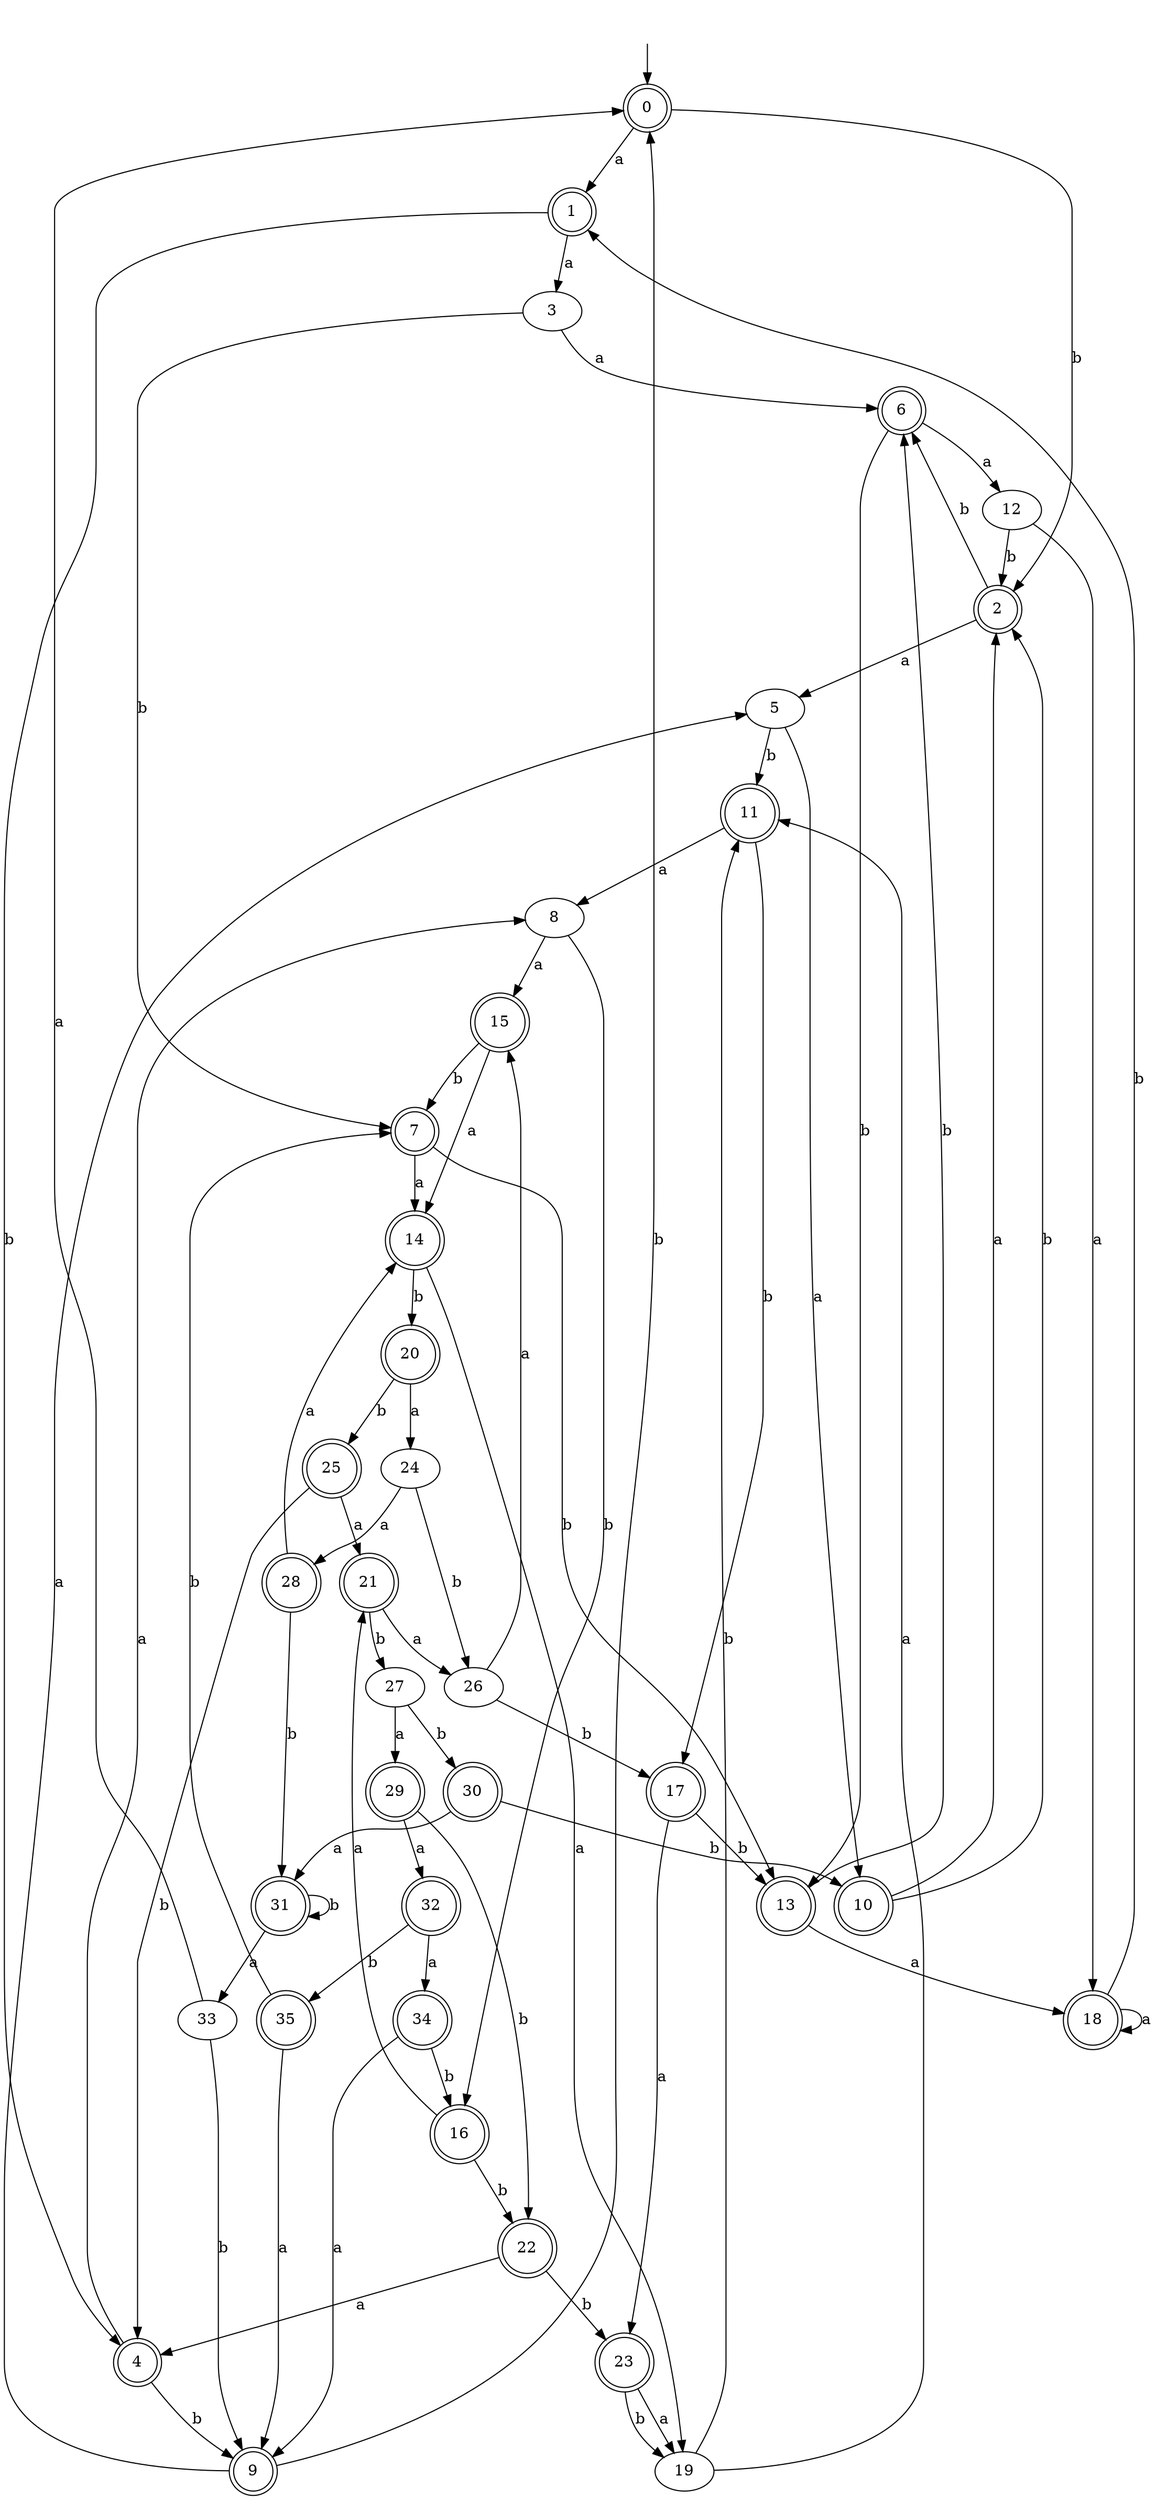 digraph RandomDFA {
  __start0 [label="", shape=none];
  __start0 -> 0 [label=""];
  0 [shape=circle] [shape=doublecircle]
  0 -> 1 [label="a"]
  0 -> 2 [label="b"]
  1 [shape=doublecircle]
  1 -> 3 [label="a"]
  1 -> 4 [label="b"]
  2 [shape=doublecircle]
  2 -> 5 [label="a"]
  2 -> 6 [label="b"]
  3
  3 -> 6 [label="a"]
  3 -> 7 [label="b"]
  4 [shape=doublecircle]
  4 -> 8 [label="a"]
  4 -> 9 [label="b"]
  5
  5 -> 10 [label="a"]
  5 -> 11 [label="b"]
  6 [shape=doublecircle]
  6 -> 12 [label="a"]
  6 -> 13 [label="b"]
  7 [shape=doublecircle]
  7 -> 14 [label="a"]
  7 -> 13 [label="b"]
  8
  8 -> 15 [label="a"]
  8 -> 16 [label="b"]
  9 [shape=doublecircle]
  9 -> 5 [label="a"]
  9 -> 0 [label="b"]
  10 [shape=doublecircle]
  10 -> 2 [label="a"]
  10 -> 2 [label="b"]
  11 [shape=doublecircle]
  11 -> 8 [label="a"]
  11 -> 17 [label="b"]
  12
  12 -> 18 [label="a"]
  12 -> 2 [label="b"]
  13 [shape=doublecircle]
  13 -> 18 [label="a"]
  13 -> 6 [label="b"]
  14 [shape=doublecircle]
  14 -> 19 [label="a"]
  14 -> 20 [label="b"]
  15 [shape=doublecircle]
  15 -> 14 [label="a"]
  15 -> 7 [label="b"]
  16 [shape=doublecircle]
  16 -> 21 [label="a"]
  16 -> 22 [label="b"]
  17 [shape=doublecircle]
  17 -> 23 [label="a"]
  17 -> 13 [label="b"]
  18 [shape=doublecircle]
  18 -> 18 [label="a"]
  18 -> 1 [label="b"]
  19
  19 -> 11 [label="a"]
  19 -> 11 [label="b"]
  20 [shape=doublecircle]
  20 -> 24 [label="a"]
  20 -> 25 [label="b"]
  21 [shape=doublecircle]
  21 -> 26 [label="a"]
  21 -> 27 [label="b"]
  22 [shape=doublecircle]
  22 -> 4 [label="a"]
  22 -> 23 [label="b"]
  23 [shape=doublecircle]
  23 -> 19 [label="a"]
  23 -> 19 [label="b"]
  24
  24 -> 28 [label="a"]
  24 -> 26 [label="b"]
  25 [shape=doublecircle]
  25 -> 21 [label="a"]
  25 -> 4 [label="b"]
  26
  26 -> 15 [label="a"]
  26 -> 17 [label="b"]
  27
  27 -> 29 [label="a"]
  27 -> 30 [label="b"]
  28 [shape=doublecircle]
  28 -> 14 [label="a"]
  28 -> 31 [label="b"]
  29 [shape=doublecircle]
  29 -> 32 [label="a"]
  29 -> 22 [label="b"]
  30 [shape=doublecircle]
  30 -> 31 [label="a"]
  30 -> 10 [label="b"]
  31 [shape=doublecircle]
  31 -> 33 [label="a"]
  31 -> 31 [label="b"]
  32 [shape=doublecircle]
  32 -> 34 [label="a"]
  32 -> 35 [label="b"]
  33
  33 -> 0 [label="a"]
  33 -> 9 [label="b"]
  34 [shape=doublecircle]
  34 -> 9 [label="a"]
  34 -> 16 [label="b"]
  35 [shape=doublecircle]
  35 -> 9 [label="a"]
  35 -> 7 [label="b"]
}
